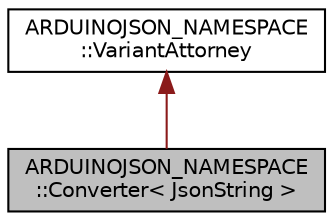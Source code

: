 digraph "ARDUINOJSON_NAMESPACE::Converter&lt; JsonString &gt;"
{
 // LATEX_PDF_SIZE
  edge [fontname="Helvetica",fontsize="10",labelfontname="Helvetica",labelfontsize="10"];
  node [fontname="Helvetica",fontsize="10",shape=record];
  Node1 [label="ARDUINOJSON_NAMESPACE\l::Converter\< JsonString \>",height=0.2,width=0.4,color="black", fillcolor="grey75", style="filled", fontcolor="black",tooltip=" "];
  Node2 -> Node1 [dir="back",color="firebrick4",fontsize="10",style="solid"];
  Node2 [label="ARDUINOJSON_NAMESPACE\l::VariantAttorney",height=0.2,width=0.4,color="black", fillcolor="white", style="filled",URL="$classARDUINOJSON__NAMESPACE_1_1VariantAttorney.html",tooltip=" "];
}
